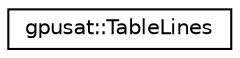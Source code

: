 digraph "Graphical Class Hierarchy"
{
 // INTERACTIVE_SVG=YES
 // LATEX_PDF_SIZE
  edge [fontname="Helvetica",fontsize="10",labelfontname="Helvetica",labelfontsize="10"];
  node [fontname="Helvetica",fontsize="10",shape=record];
  rankdir="LR";
  Node0 [label="gpusat::TableLines",height=0.2,width=0.4,color="black", fillcolor="white", style="filled",URL="$structgpusat_1_1_table_lines.html",tooltip=" "];
}
